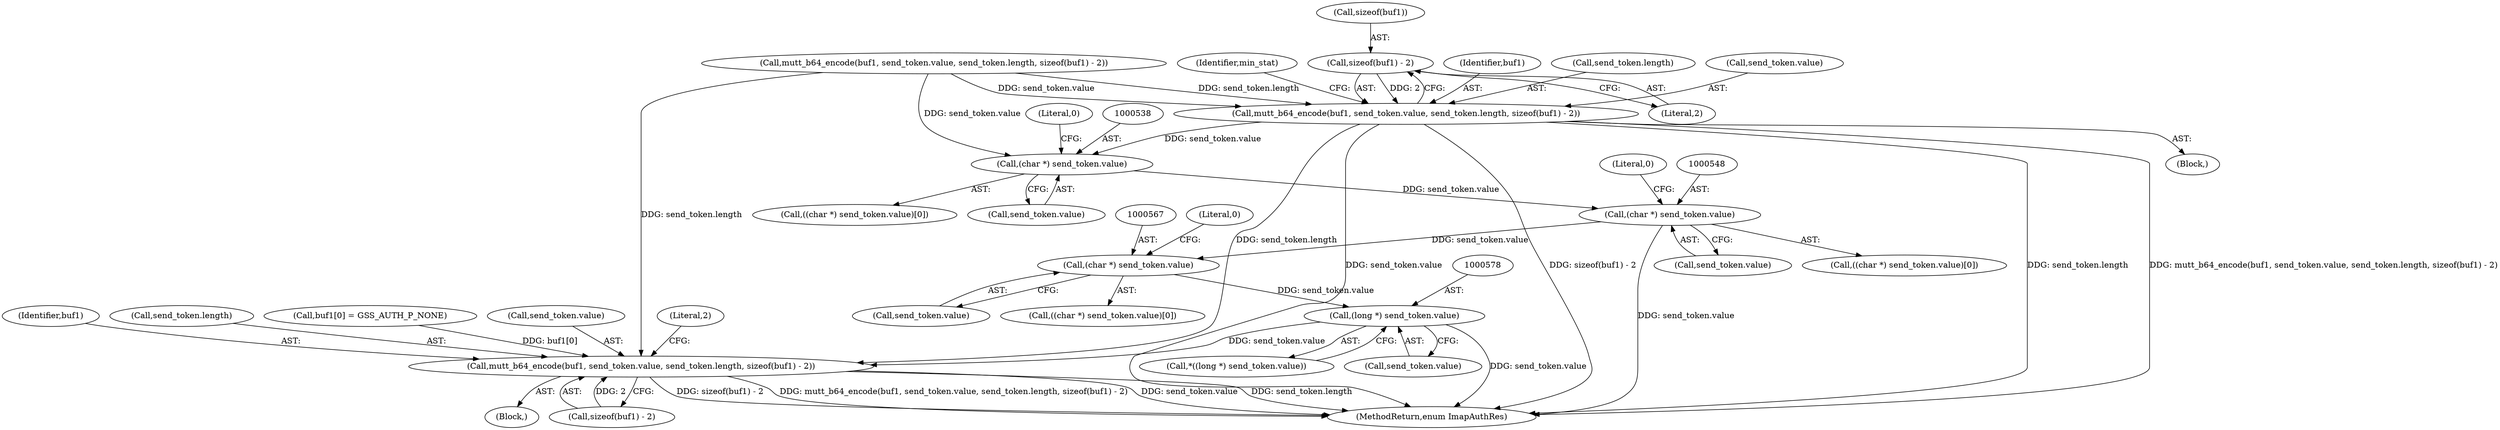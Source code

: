 digraph "0_neomutt_6f163e07ae68654d7ac5268cbb7565f6df79ad85_0@API" {
"1000441" [label="(Call,sizeof(buf1) - 2)"];
"1000433" [label="(Call,mutt_b64_encode(buf1, send_token.value, send_token.length, sizeof(buf1) - 2))"];
"1000537" [label="(Call,(char *) send_token.value)"];
"1000547" [label="(Call,(char *) send_token.value)"];
"1000566" [label="(Call,(char *) send_token.value)"];
"1000577" [label="(Call,(long *) send_token.value)"];
"1000683" [label="(Call,mutt_b64_encode(buf1, send_token.value, send_token.length, sizeof(buf1) - 2))"];
"1000547" [label="(Call,(char *) send_token.value)"];
"1000444" [label="(Literal,2)"];
"1000565" [label="(Call,((char *) send_token.value)[0])"];
"1000343" [label="(Block,)"];
"1000434" [label="(Identifier,buf1)"];
"1000438" [label="(Call,send_token.length)"];
"1000435" [label="(Call,send_token.value)"];
"1000442" [label="(Call,sizeof(buf1))"];
"1000552" [label="(Literal,0)"];
"1000542" [label="(Literal,0)"];
"1000433" [label="(Call,mutt_b64_encode(buf1, send_token.value, send_token.length, sizeof(buf1) - 2))"];
"1000536" [label="(Call,((char *) send_token.value)[0])"];
"1000566" [label="(Call,(char *) send_token.value)"];
"1000539" [label="(Call,send_token.value)"];
"1000546" [label="(Call,((char *) send_token.value)[0])"];
"1000571" [label="(Literal,0)"];
"1000568" [label="(Call,send_token.value)"];
"1000577" [label="(Call,(long *) send_token.value)"];
"1000696" [label="(Literal,2)"];
"1000579" [label="(Call,send_token.value)"];
"1000312" [label="(Call,mutt_b64_encode(buf1, send_token.value, send_token.length, sizeof(buf1) - 2))"];
"1000537" [label="(Call,(char *) send_token.value)"];
"1000120" [label="(Block,)"];
"1000691" [label="(Call,sizeof(buf1) - 2)"];
"1000684" [label="(Identifier,buf1)"];
"1000441" [label="(Call,sizeof(buf1) - 2)"];
"1000688" [label="(Call,send_token.length)"];
"1000447" [label="(Identifier,min_stat)"];
"1000549" [label="(Call,send_token.value)"];
"1000576" [label="(Call,*((long *) send_token.value))"];
"1000621" [label="(Call,buf1[0] = GSS_AUTH_P_NONE)"];
"1000786" [label="(MethodReturn,enum ImapAuthRes)"];
"1000685" [label="(Call,send_token.value)"];
"1000683" [label="(Call,mutt_b64_encode(buf1, send_token.value, send_token.length, sizeof(buf1) - 2))"];
"1000441" -> "1000433"  [label="AST: "];
"1000441" -> "1000444"  [label="CFG: "];
"1000442" -> "1000441"  [label="AST: "];
"1000444" -> "1000441"  [label="AST: "];
"1000433" -> "1000441"  [label="CFG: "];
"1000441" -> "1000433"  [label="DDG: 2"];
"1000433" -> "1000343"  [label="AST: "];
"1000434" -> "1000433"  [label="AST: "];
"1000435" -> "1000433"  [label="AST: "];
"1000438" -> "1000433"  [label="AST: "];
"1000447" -> "1000433"  [label="CFG: "];
"1000433" -> "1000786"  [label="DDG: send_token.length"];
"1000433" -> "1000786"  [label="DDG: mutt_b64_encode(buf1, send_token.value, send_token.length, sizeof(buf1) - 2)"];
"1000433" -> "1000786"  [label="DDG: send_token.value"];
"1000433" -> "1000786"  [label="DDG: sizeof(buf1) - 2"];
"1000312" -> "1000433"  [label="DDG: send_token.value"];
"1000312" -> "1000433"  [label="DDG: send_token.length"];
"1000433" -> "1000537"  [label="DDG: send_token.value"];
"1000433" -> "1000683"  [label="DDG: send_token.length"];
"1000537" -> "1000536"  [label="AST: "];
"1000537" -> "1000539"  [label="CFG: "];
"1000538" -> "1000537"  [label="AST: "];
"1000539" -> "1000537"  [label="AST: "];
"1000542" -> "1000537"  [label="CFG: "];
"1000312" -> "1000537"  [label="DDG: send_token.value"];
"1000537" -> "1000547"  [label="DDG: send_token.value"];
"1000547" -> "1000546"  [label="AST: "];
"1000547" -> "1000549"  [label="CFG: "];
"1000548" -> "1000547"  [label="AST: "];
"1000549" -> "1000547"  [label="AST: "];
"1000552" -> "1000547"  [label="CFG: "];
"1000547" -> "1000786"  [label="DDG: send_token.value"];
"1000547" -> "1000566"  [label="DDG: send_token.value"];
"1000566" -> "1000565"  [label="AST: "];
"1000566" -> "1000568"  [label="CFG: "];
"1000567" -> "1000566"  [label="AST: "];
"1000568" -> "1000566"  [label="AST: "];
"1000571" -> "1000566"  [label="CFG: "];
"1000566" -> "1000577"  [label="DDG: send_token.value"];
"1000577" -> "1000576"  [label="AST: "];
"1000577" -> "1000579"  [label="CFG: "];
"1000578" -> "1000577"  [label="AST: "];
"1000579" -> "1000577"  [label="AST: "];
"1000576" -> "1000577"  [label="CFG: "];
"1000577" -> "1000786"  [label="DDG: send_token.value"];
"1000577" -> "1000683"  [label="DDG: send_token.value"];
"1000683" -> "1000120"  [label="AST: "];
"1000683" -> "1000691"  [label="CFG: "];
"1000684" -> "1000683"  [label="AST: "];
"1000685" -> "1000683"  [label="AST: "];
"1000688" -> "1000683"  [label="AST: "];
"1000691" -> "1000683"  [label="AST: "];
"1000696" -> "1000683"  [label="CFG: "];
"1000683" -> "1000786"  [label="DDG: mutt_b64_encode(buf1, send_token.value, send_token.length, sizeof(buf1) - 2)"];
"1000683" -> "1000786"  [label="DDG: send_token.value"];
"1000683" -> "1000786"  [label="DDG: send_token.length"];
"1000683" -> "1000786"  [label="DDG: sizeof(buf1) - 2"];
"1000621" -> "1000683"  [label="DDG: buf1[0]"];
"1000312" -> "1000683"  [label="DDG: send_token.length"];
"1000691" -> "1000683"  [label="DDG: 2"];
}
